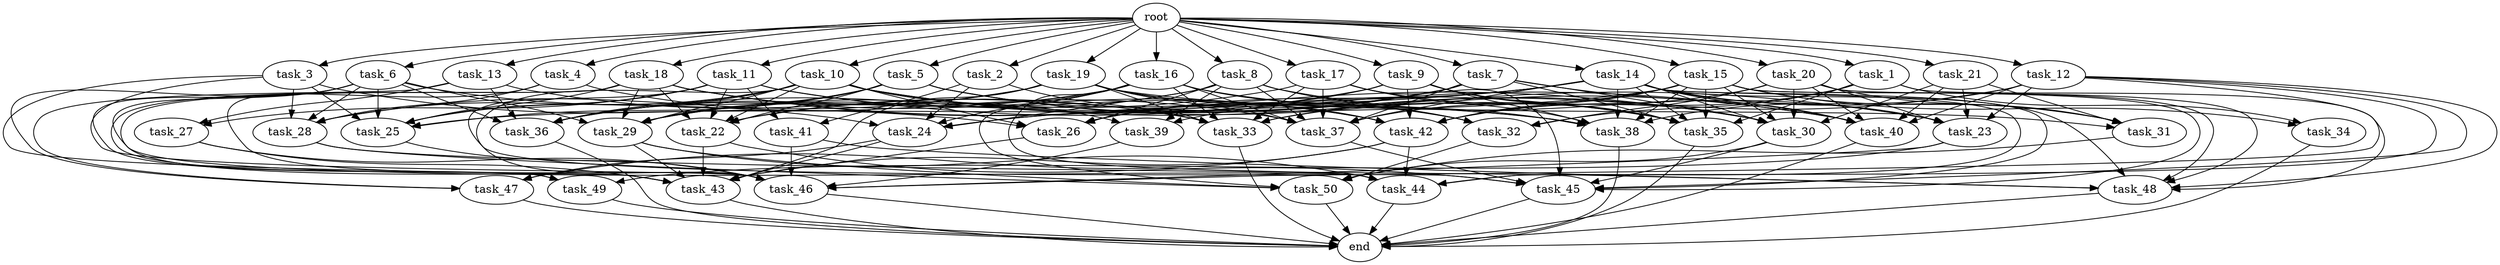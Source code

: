 digraph G {
  root [size="0.000000e+00"];
  task_1 [size="4.395049e+10"];
  task_2 [size="1.065597e+10"];
  task_3 [size="2.286589e+10"];
  task_4 [size="8.500215e+10"];
  task_5 [size="9.317820e+10"];
  task_6 [size="2.799316e+10"];
  task_7 [size="2.376609e+09"];
  task_8 [size="2.133559e+10"];
  task_9 [size="9.649943e+10"];
  task_10 [size="3.941989e+10"];
  task_11 [size="6.656939e+10"];
  task_12 [size="1.294288e+10"];
  task_13 [size="3.875241e+10"];
  task_14 [size="4.617235e+10"];
  task_15 [size="9.181302e+10"];
  task_16 [size="2.706967e+10"];
  task_17 [size="3.049620e+09"];
  task_18 [size="6.663476e+10"];
  task_19 [size="9.784962e+10"];
  task_20 [size="2.782371e+10"];
  task_21 [size="9.230233e+10"];
  task_22 [size="3.364228e+10"];
  task_23 [size="3.666465e+10"];
  task_24 [size="8.086081e+09"];
  task_25 [size="5.524762e+10"];
  task_26 [size="2.314831e+10"];
  task_27 [size="7.954715e+09"];
  task_28 [size="1.228573e+10"];
  task_29 [size="1.600663e+09"];
  task_30 [size="6.649105e+08"];
  task_31 [size="1.359437e+10"];
  task_32 [size="8.694618e+10"];
  task_33 [size="1.313438e+10"];
  task_34 [size="7.184867e+10"];
  task_35 [size="1.620191e+10"];
  task_36 [size="4.768802e+10"];
  task_37 [size="6.498844e+10"];
  task_38 [size="6.792030e+10"];
  task_39 [size="3.385761e+10"];
  task_40 [size="3.565715e+10"];
  task_41 [size="7.931623e+10"];
  task_42 [size="9.320669e+10"];
  task_43 [size="9.773050e+10"];
  task_44 [size="9.473781e+10"];
  task_45 [size="4.424092e+10"];
  task_46 [size="9.312595e+10"];
  task_47 [size="4.200570e+10"];
  task_48 [size="4.815710e+10"];
  task_49 [size="2.729802e+10"];
  task_50 [size="2.063574e+10"];
  end [size="0.000000e+00"];

  root -> task_1 [size="1.000000e-12"];
  root -> task_2 [size="1.000000e-12"];
  root -> task_3 [size="1.000000e-12"];
  root -> task_4 [size="1.000000e-12"];
  root -> task_5 [size="1.000000e-12"];
  root -> task_6 [size="1.000000e-12"];
  root -> task_7 [size="1.000000e-12"];
  root -> task_8 [size="1.000000e-12"];
  root -> task_9 [size="1.000000e-12"];
  root -> task_10 [size="1.000000e-12"];
  root -> task_11 [size="1.000000e-12"];
  root -> task_12 [size="1.000000e-12"];
  root -> task_13 [size="1.000000e-12"];
  root -> task_14 [size="1.000000e-12"];
  root -> task_15 [size="1.000000e-12"];
  root -> task_16 [size="1.000000e-12"];
  root -> task_17 [size="1.000000e-12"];
  root -> task_18 [size="1.000000e-12"];
  root -> task_19 [size="1.000000e-12"];
  root -> task_20 [size="1.000000e-12"];
  root -> task_21 [size="1.000000e-12"];
  task_1 -> task_32 [size="1.738924e+08"];
  task_1 -> task_34 [size="3.592433e+08"];
  task_1 -> task_35 [size="2.025238e+07"];
  task_1 -> task_42 [size="1.331524e+08"];
  task_1 -> task_48 [size="6.879586e+07"];
  task_2 -> task_24 [size="1.347680e+07"];
  task_2 -> task_33 [size="1.876341e+07"];
  task_2 -> task_41 [size="3.965811e+08"];
  task_3 -> task_25 [size="7.892517e+07"];
  task_3 -> task_26 [size="3.858052e+07"];
  task_3 -> task_28 [size="2.457147e+07"];
  task_3 -> task_43 [size="1.085894e+08"];
  task_3 -> task_46 [size="1.034733e+08"];
  task_4 -> task_28 [size="2.457147e+07"];
  task_4 -> task_37 [size="8.123555e+07"];
  task_4 -> task_46 [size="1.034733e+08"];
  task_5 -> task_22 [size="5.607046e+07"];
  task_5 -> task_25 [size="7.892517e+07"];
  task_5 -> task_29 [size="2.286662e+06"];
  task_5 -> task_30 [size="8.311382e+05"];
  task_5 -> task_32 [size="1.738924e+08"];
  task_5 -> task_36 [size="6.812574e+07"];
  task_5 -> task_40 [size="5.093879e+07"];
  task_6 -> task_24 [size="1.347680e+07"];
  task_6 -> task_25 [size="7.892517e+07"];
  task_6 -> task_28 [size="2.457147e+07"];
  task_6 -> task_29 [size="2.286662e+06"];
  task_6 -> task_36 [size="6.812574e+07"];
  task_6 -> task_44 [size="1.578964e+08"];
  task_6 -> task_47 [size="1.050142e+08"];
  task_6 -> task_49 [size="9.099340e+07"];
  task_7 -> task_22 [size="5.607046e+07"];
  task_7 -> task_24 [size="1.347680e+07"];
  task_7 -> task_26 [size="3.858052e+07"];
  task_7 -> task_30 [size="8.311382e+05"];
  task_7 -> task_35 [size="2.025238e+07"];
  task_7 -> task_37 [size="8.123555e+07"];
  task_7 -> task_40 [size="5.093879e+07"];
  task_8 -> task_23 [size="6.110775e+07"];
  task_8 -> task_24 [size="1.347680e+07"];
  task_8 -> task_26 [size="3.858052e+07"];
  task_8 -> task_29 [size="2.286662e+06"];
  task_8 -> task_37 [size="8.123555e+07"];
  task_8 -> task_38 [size="8.490038e+07"];
  task_8 -> task_39 [size="1.128587e+08"];
  task_9 -> task_26 [size="3.858052e+07"];
  task_9 -> task_30 [size="8.311382e+05"];
  task_9 -> task_35 [size="2.025238e+07"];
  task_9 -> task_36 [size="6.812574e+07"];
  task_9 -> task_38 [size="8.490038e+07"];
  task_9 -> task_42 [size="1.331524e+08"];
  task_10 -> task_22 [size="5.607046e+07"];
  task_10 -> task_23 [size="6.110775e+07"];
  task_10 -> task_25 [size="7.892517e+07"];
  task_10 -> task_26 [size="3.858052e+07"];
  task_10 -> task_28 [size="2.457147e+07"];
  task_10 -> task_29 [size="2.286662e+06"];
  task_10 -> task_35 [size="2.025238e+07"];
  task_10 -> task_36 [size="6.812574e+07"];
  task_10 -> task_38 [size="8.490038e+07"];
  task_10 -> task_39 [size="1.128587e+08"];
  task_10 -> task_46 [size="1.034733e+08"];
  task_11 -> task_22 [size="5.607046e+07"];
  task_11 -> task_25 [size="7.892517e+07"];
  task_11 -> task_27 [size="3.977358e+07"];
  task_11 -> task_40 [size="5.093879e+07"];
  task_11 -> task_41 [size="3.965811e+08"];
  task_11 -> task_42 [size="1.331524e+08"];
  task_11 -> task_45 [size="5.530114e+07"];
  task_12 -> task_23 [size="6.110775e+07"];
  task_12 -> task_33 [size="1.876341e+07"];
  task_12 -> task_38 [size="8.490038e+07"];
  task_12 -> task_40 [size="5.093879e+07"];
  task_12 -> task_44 [size="1.578964e+08"];
  task_12 -> task_45 [size="5.530114e+07"];
  task_12 -> task_46 [size="1.034733e+08"];
  task_12 -> task_48 [size="6.879586e+07"];
  task_13 -> task_27 [size="3.977358e+07"];
  task_13 -> task_33 [size="1.876341e+07"];
  task_13 -> task_36 [size="6.812574e+07"];
  task_13 -> task_47 [size="1.050142e+08"];
  task_14 -> task_23 [size="6.110775e+07"];
  task_14 -> task_24 [size="1.347680e+07"];
  task_14 -> task_26 [size="3.858052e+07"];
  task_14 -> task_30 [size="8.311382e+05"];
  task_14 -> task_31 [size="2.718874e+07"];
  task_14 -> task_35 [size="2.025238e+07"];
  task_14 -> task_37 [size="8.123555e+07"];
  task_14 -> task_38 [size="8.490038e+07"];
  task_14 -> task_39 [size="1.128587e+08"];
  task_14 -> task_40 [size="5.093879e+07"];
  task_14 -> task_44 [size="1.578964e+08"];
  task_14 -> task_45 [size="5.530114e+07"];
  task_14 -> task_48 [size="6.879586e+07"];
  task_15 -> task_25 [size="7.892517e+07"];
  task_15 -> task_30 [size="8.311382e+05"];
  task_15 -> task_31 [size="2.718874e+07"];
  task_15 -> task_33 [size="1.876341e+07"];
  task_15 -> task_34 [size="3.592433e+08"];
  task_15 -> task_35 [size="2.025238e+07"];
  task_15 -> task_37 [size="8.123555e+07"];
  task_15 -> task_38 [size="8.490038e+07"];
  task_15 -> task_42 [size="1.331524e+08"];
  task_15 -> task_45 [size="5.530114e+07"];
  task_15 -> task_48 [size="6.879586e+07"];
  task_16 -> task_22 [size="5.607046e+07"];
  task_16 -> task_24 [size="1.347680e+07"];
  task_16 -> task_32 [size="1.738924e+08"];
  task_16 -> task_33 [size="1.876341e+07"];
  task_16 -> task_35 [size="2.025238e+07"];
  task_16 -> task_36 [size="6.812574e+07"];
  task_16 -> task_37 [size="8.123555e+07"];
  task_16 -> task_44 [size="1.578964e+08"];
  task_16 -> task_50 [size="3.439290e+07"];
  task_17 -> task_29 [size="2.286662e+06"];
  task_17 -> task_33 [size="1.876341e+07"];
  task_17 -> task_35 [size="2.025238e+07"];
  task_17 -> task_37 [size="8.123555e+07"];
  task_17 -> task_38 [size="8.490038e+07"];
  task_17 -> task_45 [size="5.530114e+07"];
  task_18 -> task_22 [size="5.607046e+07"];
  task_18 -> task_25 [size="7.892517e+07"];
  task_18 -> task_29 [size="2.286662e+06"];
  task_18 -> task_30 [size="8.311382e+05"];
  task_18 -> task_38 [size="8.490038e+07"];
  task_18 -> task_42 [size="1.331524e+08"];
  task_18 -> task_43 [size="1.085894e+08"];
  task_18 -> task_49 [size="9.099340e+07"];
  task_19 -> task_28 [size="2.457147e+07"];
  task_19 -> task_29 [size="2.286662e+06"];
  task_19 -> task_31 [size="2.718874e+07"];
  task_19 -> task_32 [size="1.738924e+08"];
  task_19 -> task_33 [size="1.876341e+07"];
  task_19 -> task_36 [size="6.812574e+07"];
  task_19 -> task_37 [size="8.123555e+07"];
  task_19 -> task_42 [size="1.331524e+08"];
  task_19 -> task_43 [size="1.085894e+08"];
  task_20 -> task_23 [size="6.110775e+07"];
  task_20 -> task_30 [size="8.311382e+05"];
  task_20 -> task_31 [size="2.718874e+07"];
  task_20 -> task_32 [size="1.738924e+08"];
  task_20 -> task_40 [size="5.093879e+07"];
  task_20 -> task_42 [size="1.331524e+08"];
  task_20 -> task_48 [size="6.879586e+07"];
  task_21 -> task_23 [size="6.110775e+07"];
  task_21 -> task_30 [size="8.311382e+05"];
  task_21 -> task_31 [size="2.718874e+07"];
  task_21 -> task_40 [size="5.093879e+07"];
  task_22 -> task_43 [size="1.085894e+08"];
  task_22 -> task_45 [size="5.530114e+07"];
  task_23 -> task_46 [size="1.034733e+08"];
  task_23 -> task_49 [size="9.099340e+07"];
  task_24 -> task_43 [size="1.085894e+08"];
  task_24 -> task_47 [size="1.050142e+08"];
  task_25 -> task_46 [size="1.034733e+08"];
  task_26 -> task_43 [size="1.085894e+08"];
  task_27 -> task_43 [size="1.085894e+08"];
  task_27 -> task_46 [size="1.034733e+08"];
  task_28 -> task_48 [size="6.879586e+07"];
  task_28 -> task_50 [size="3.439290e+07"];
  task_29 -> task_43 [size="1.085894e+08"];
  task_29 -> task_44 [size="1.578964e+08"];
  task_29 -> task_50 [size="3.439290e+07"];
  task_30 -> task_45 [size="5.530114e+07"];
  task_30 -> task_50 [size="3.439290e+07"];
  task_31 -> task_50 [size="3.439290e+07"];
  task_32 -> task_50 [size="3.439290e+07"];
  task_33 -> end [size="1.000000e-12"];
  task_34 -> end [size="1.000000e-12"];
  task_35 -> end [size="1.000000e-12"];
  task_36 -> end [size="1.000000e-12"];
  task_37 -> task_45 [size="5.530114e+07"];
  task_38 -> end [size="1.000000e-12"];
  task_39 -> task_46 [size="1.034733e+08"];
  task_40 -> end [size="1.000000e-12"];
  task_41 -> task_46 [size="1.034733e+08"];
  task_41 -> task_48 [size="6.879586e+07"];
  task_42 -> task_43 [size="1.085894e+08"];
  task_42 -> task_44 [size="1.578964e+08"];
  task_42 -> task_47 [size="1.050142e+08"];
  task_43 -> end [size="1.000000e-12"];
  task_44 -> end [size="1.000000e-12"];
  task_45 -> end [size="1.000000e-12"];
  task_46 -> end [size="1.000000e-12"];
  task_47 -> end [size="1.000000e-12"];
  task_48 -> end [size="1.000000e-12"];
  task_49 -> end [size="1.000000e-12"];
  task_50 -> end [size="1.000000e-12"];
}
